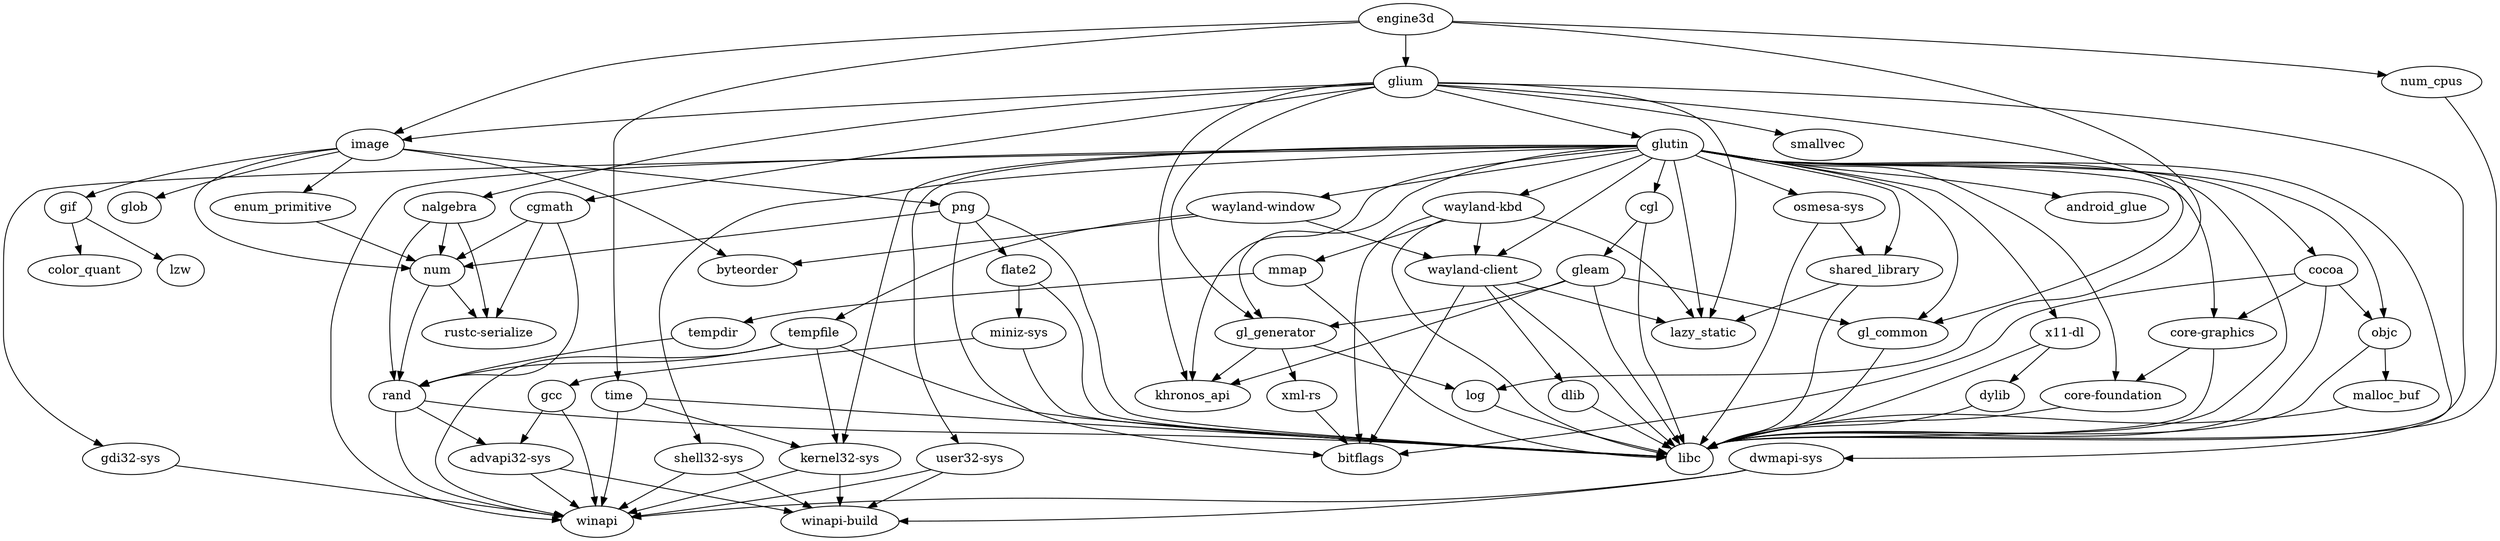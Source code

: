 digraph dependencies {
	N0[label="engine3d"];
	N1[label="glium"];
	N2[label="image"];
	N3[label="log"];
	N4[label="num_cpus"];
	N5[label="time"];
	N6[label="advapi32-sys"];
	N7[label="winapi"];
	N8[label="winapi-build"];
	N9[label="android_glue"];
	N10[label="bitflags"];
	N11[label="byteorder"];
	N12[label="cgl"];
	N13[label="gleam"];
	N14[label="libc"];
	N15[label="cgmath"];
	N16[label="num"];
	N17[label="rand"];
	N18[label="rustc-serialize"];
	N19[label="cocoa"];
	N20[label="core-graphics"];
	N21[label="objc"];
	N22[label="color_quant"];
	N23[label="core-foundation"];
	N24[label="dlib"];
	N25[label="dwmapi-sys"];
	N26[label="dylib"];
	N27[label="enum_primitive"];
	N28[label="flate2"];
	N29[label="miniz-sys"];
	N30[label="gcc"];
	N31[label="gdi32-sys"];
	N32[label="gif"];
	N33[label="lzw"];
	N34[label="gl_common"];
	N35[label="gl_generator"];
	N36[label="khronos_api"];
	N37[label="xml-rs"];
	N38[label="glutin"];
	N39[label="lazy_static"];
	N40[label="nalgebra"];
	N41[label="smallvec"];
	N42[label="glob"];
	N43[label="kernel32-sys"];
	N44[label="osmesa-sys"];
	N45[label="shared_library"];
	N46[label="shell32-sys"];
	N47[label="user32-sys"];
	N48[label="wayland-client"];
	N49[label="wayland-kbd"];
	N50[label="wayland-window"];
	N51[label="x11-dl"];
	N52[label="png"];
	N53[label="malloc_buf"];
	N54[label="mmap"];
	N55[label="tempdir"];
	N56[label="tempfile"];
	N0 -> N1[label=""];
	N0 -> N2[label=""];
	N0 -> N3[label=""];
	N0 -> N4[label=""];
	N0 -> N5[label=""];
	N1 -> N2[label=""];
	N1 -> N14[label=""];
	N1 -> N15[label=""];
	N1 -> N34[label=""];
	N1 -> N35[label=""];
	N1 -> N36[label=""];
	N1 -> N38[label=""];
	N1 -> N39[label=""];
	N1 -> N40[label=""];
	N1 -> N41[label=""];
	N2 -> N11[label=""];
	N2 -> N16[label=""];
	N2 -> N27[label=""];
	N2 -> N32[label=""];
	N2 -> N42[label=""];
	N2 -> N52[label=""];
	N3 -> N14[label=""];
	N4 -> N14[label=""];
	N5 -> N7[label=""];
	N5 -> N14[label=""];
	N5 -> N43[label=""];
	N6 -> N7[label=""];
	N6 -> N8[label=""];
	N12 -> N13[label=""];
	N12 -> N14[label=""];
	N13 -> N14[label=""];
	N13 -> N34[label=""];
	N13 -> N35[label=""];
	N13 -> N36[label=""];
	N15 -> N16[label=""];
	N15 -> N17[label=""];
	N15 -> N18[label=""];
	N16 -> N17[label=""];
	N16 -> N18[label=""];
	N17 -> N6[label=""];
	N17 -> N7[label=""];
	N17 -> N14[label=""];
	N19 -> N10[label=""];
	N19 -> N14[label=""];
	N19 -> N20[label=""];
	N19 -> N21[label=""];
	N20 -> N14[label=""];
	N20 -> N23[label=""];
	N21 -> N14[label=""];
	N21 -> N53[label=""];
	N23 -> N14[label=""];
	N24 -> N14[label=""];
	N25 -> N7[label=""];
	N25 -> N8[label=""];
	N26 -> N14[label=""];
	N27 -> N16[label=""];
	N28 -> N14[label=""];
	N28 -> N29[label=""];
	N29 -> N14[label=""];
	N29 -> N30[label=""];
	N30 -> N6[label=""];
	N30 -> N7[label=""];
	N31 -> N7[label=""];
	N32 -> N22[label=""];
	N32 -> N33[label=""];
	N34 -> N14[label=""];
	N35 -> N3[label=""];
	N35 -> N36[label=""];
	N35 -> N37[label=""];
	N37 -> N10[label=""];
	N38 -> N7[label=""];
	N38 -> N9[label=""];
	N38 -> N12[label=""];
	N38 -> N14[label=""];
	N38 -> N19[label=""];
	N38 -> N20[label=""];
	N38 -> N21[label=""];
	N38 -> N23[label=""];
	N38 -> N25[label=""];
	N38 -> N31[label=""];
	N38 -> N34[label=""];
	N38 -> N35[label=""];
	N38 -> N36[label=""];
	N38 -> N39[label=""];
	N38 -> N43[label=""];
	N38 -> N44[label=""];
	N38 -> N45[label=""];
	N38 -> N46[label=""];
	N38 -> N47[label=""];
	N38 -> N48[label=""];
	N38 -> N49[label=""];
	N38 -> N50[label=""];
	N38 -> N51[label=""];
	N40 -> N16[label=""];
	N40 -> N17[label=""];
	N40 -> N18[label=""];
	N43 -> N7[label=""];
	N43 -> N8[label=""];
	N44 -> N14[label=""];
	N44 -> N45[label=""];
	N45 -> N14[label=""];
	N45 -> N39[label=""];
	N46 -> N7[label=""];
	N46 -> N8[label=""];
	N47 -> N7[label=""];
	N47 -> N8[label=""];
	N48 -> N10[label=""];
	N48 -> N14[label=""];
	N48 -> N24[label=""];
	N48 -> N39[label=""];
	N49 -> N10[label=""];
	N49 -> N14[label=""];
	N49 -> N39[label=""];
	N49 -> N48[label=""];
	N49 -> N54[label=""];
	N50 -> N11[label=""];
	N50 -> N48[label=""];
	N50 -> N56[label=""];
	N51 -> N14[label=""];
	N51 -> N26[label=""];
	N52 -> N10[label=""];
	N52 -> N14[label=""];
	N52 -> N16[label=""];
	N52 -> N28[label=""];
	N53 -> N14[label=""];
	N54 -> N14[label=""];
	N54 -> N55[label=""];
	N55 -> N17[label=""];
	N56 -> N7[label=""];
	N56 -> N14[label=""];
	N56 -> N17[label=""];
	N56 -> N43[label=""];
}
